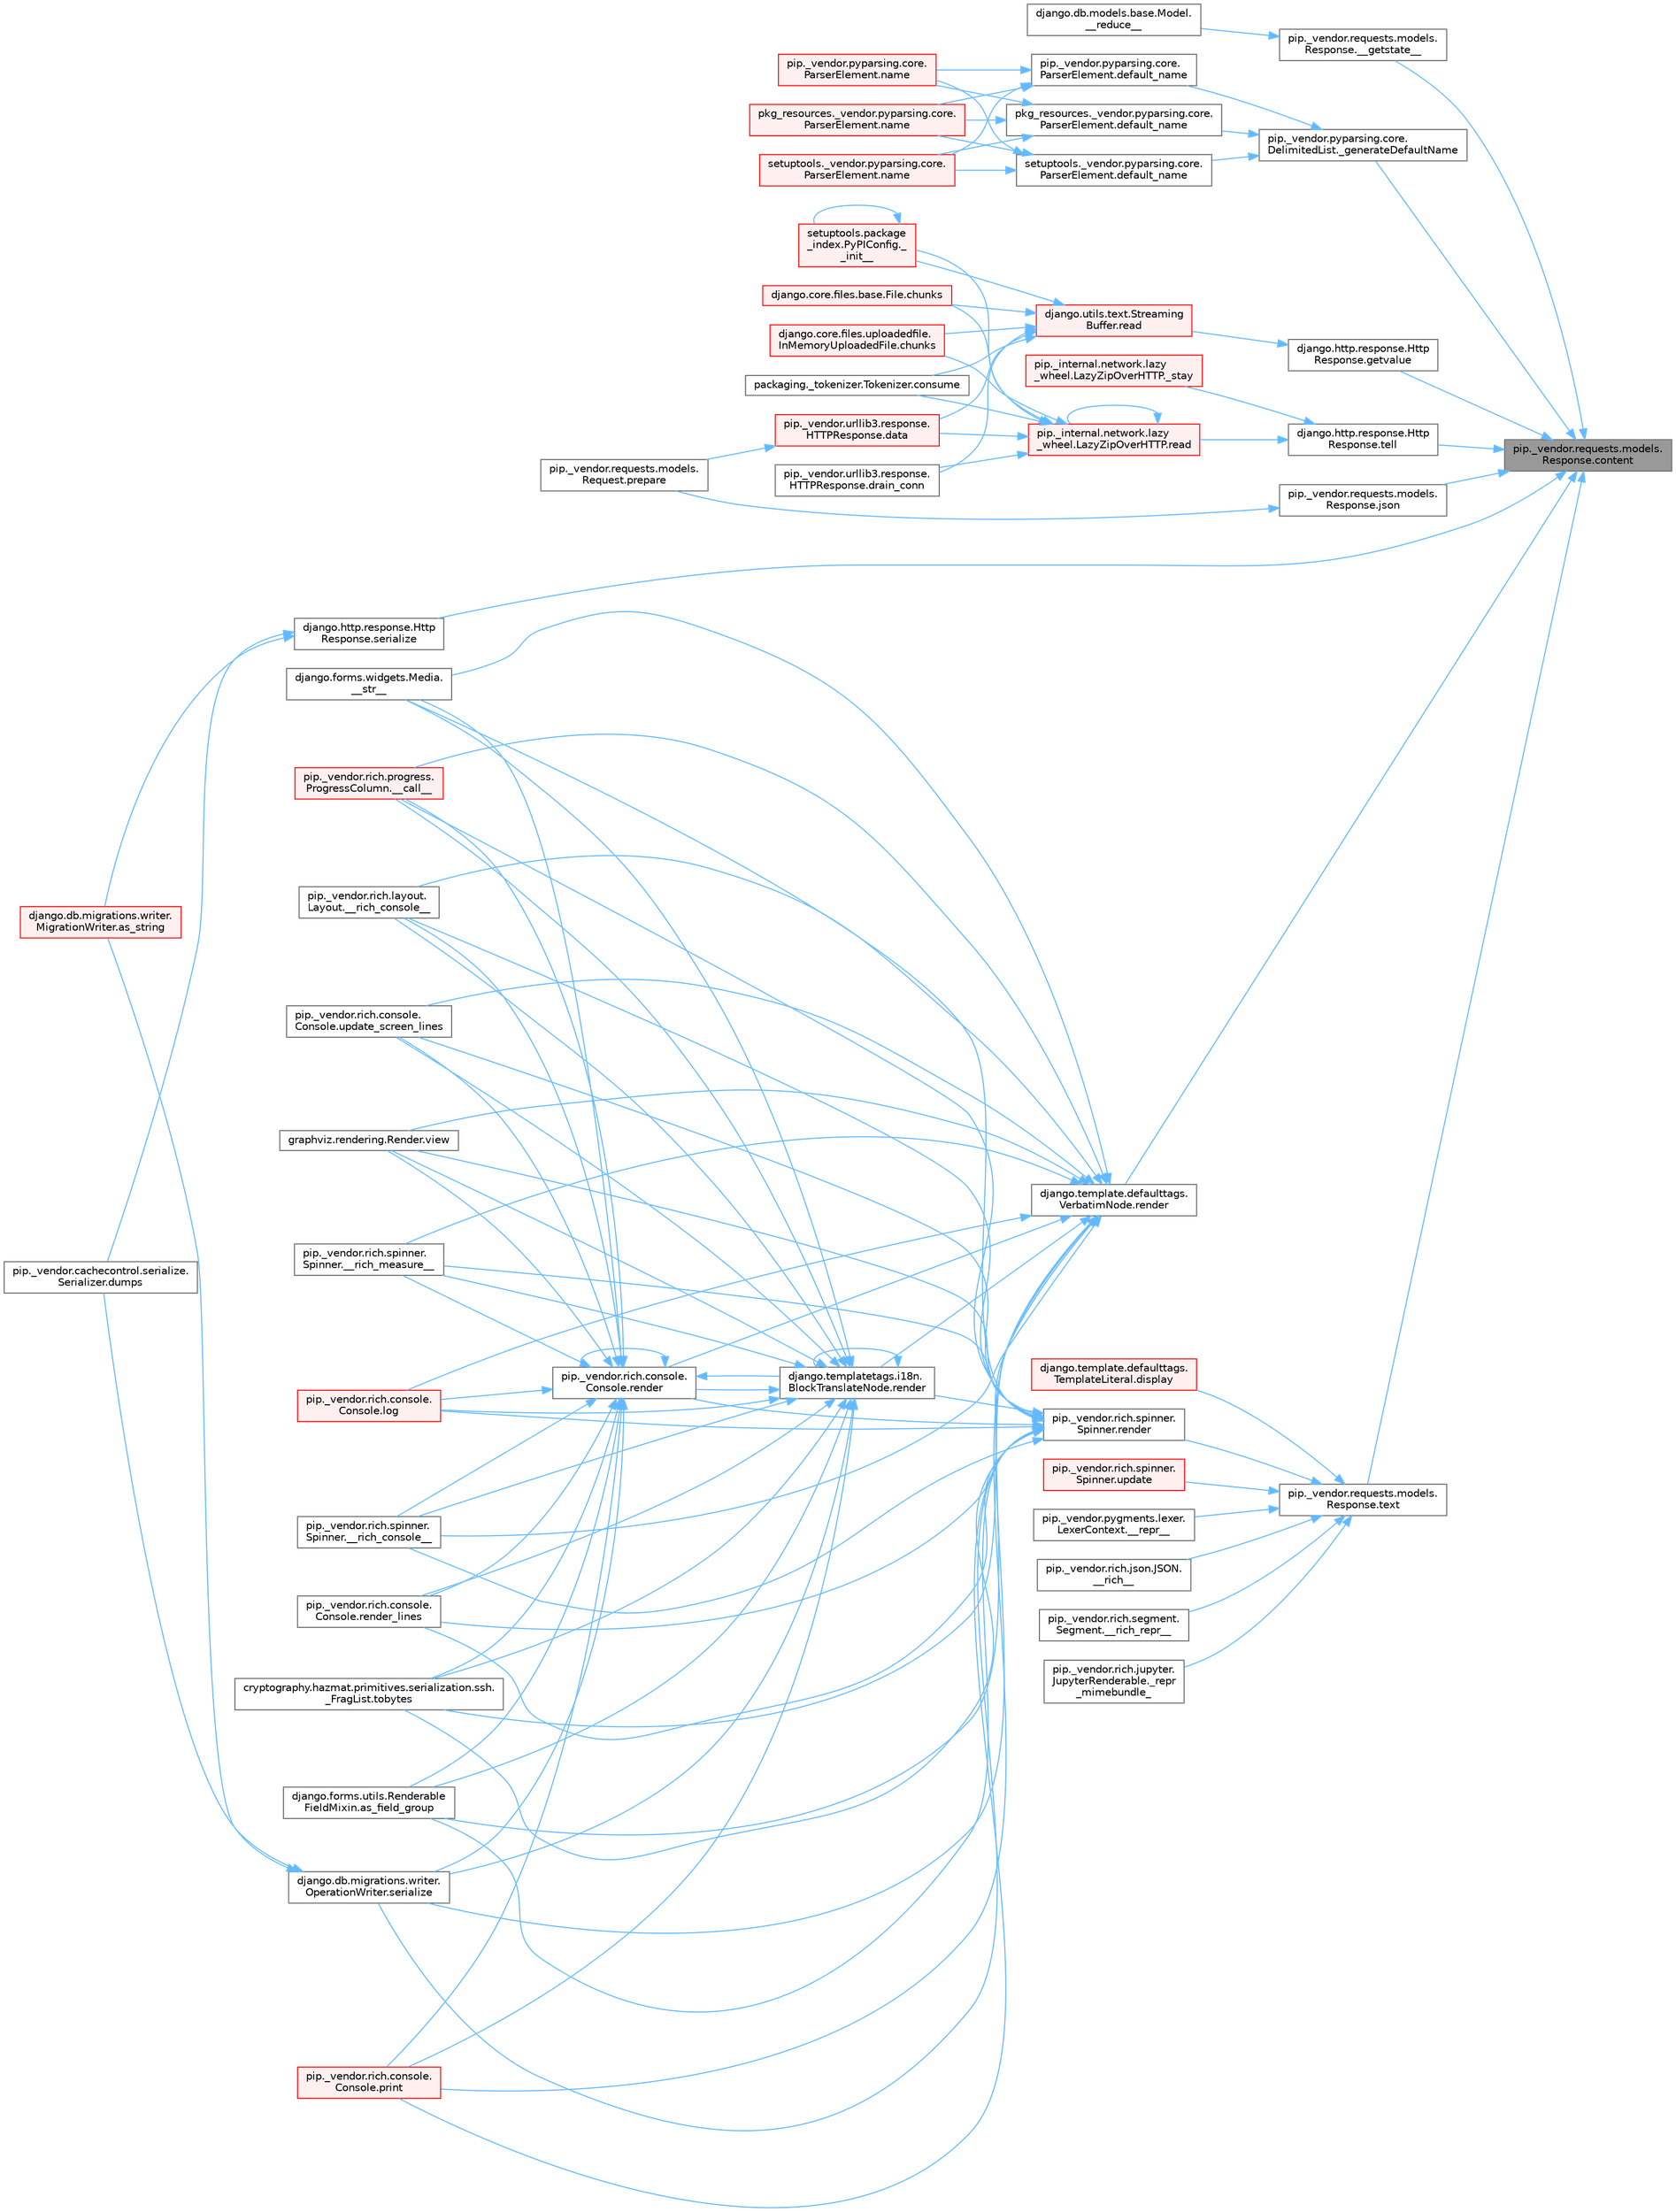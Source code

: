 digraph "pip._vendor.requests.models.Response.content"
{
 // LATEX_PDF_SIZE
  bgcolor="transparent";
  edge [fontname=Helvetica,fontsize=10,labelfontname=Helvetica,labelfontsize=10];
  node [fontname=Helvetica,fontsize=10,shape=box,height=0.2,width=0.4];
  rankdir="RL";
  Node1 [id="Node000001",label="pip._vendor.requests.models.\lResponse.content",height=0.2,width=0.4,color="gray40", fillcolor="grey60", style="filled", fontcolor="black",tooltip=" "];
  Node1 -> Node2 [id="edge1_Node000001_Node000002",dir="back",color="steelblue1",style="solid",tooltip=" "];
  Node2 [id="Node000002",label="pip._vendor.requests.models.\lResponse.__getstate__",height=0.2,width=0.4,color="grey40", fillcolor="white", style="filled",URL="$classpip_1_1__vendor_1_1requests_1_1models_1_1_response.html#ae87f8b6d1dfd21f6f813c678c06fe4ce",tooltip=" "];
  Node2 -> Node3 [id="edge2_Node000002_Node000003",dir="back",color="steelblue1",style="solid",tooltip=" "];
  Node3 [id="Node000003",label="django.db.models.base.Model.\l__reduce__",height=0.2,width=0.4,color="grey40", fillcolor="white", style="filled",URL="$classdjango_1_1db_1_1models_1_1base_1_1_model.html#a3a79ef9c3e5da2fa6380eb9f57a24f23",tooltip=" "];
  Node1 -> Node4 [id="edge3_Node000001_Node000004",dir="back",color="steelblue1",style="solid",tooltip=" "];
  Node4 [id="Node000004",label="pip._vendor.pyparsing.core.\lDelimitedList._generateDefaultName",height=0.2,width=0.4,color="grey40", fillcolor="white", style="filled",URL="$classpip_1_1__vendor_1_1pyparsing_1_1core_1_1_delimited_list.html#a82a98c131b7466295c87f81a66cba0fc",tooltip=" "];
  Node4 -> Node5 [id="edge4_Node000004_Node000005",dir="back",color="steelblue1",style="solid",tooltip=" "];
  Node5 [id="Node000005",label="pip._vendor.pyparsing.core.\lParserElement.default_name",height=0.2,width=0.4,color="grey40", fillcolor="white", style="filled",URL="$classpip_1_1__vendor_1_1pyparsing_1_1core_1_1_parser_element.html#ab02291439fc47bfa9676d61f6ae066fc",tooltip=" "];
  Node5 -> Node6 [id="edge5_Node000005_Node000006",dir="back",color="steelblue1",style="solid",tooltip=" "];
  Node6 [id="Node000006",label="pip._vendor.pyparsing.core.\lParserElement.name",height=0.2,width=0.4,color="red", fillcolor="#FFF0F0", style="filled",URL="$classpip_1_1__vendor_1_1pyparsing_1_1core_1_1_parser_element.html#ad7db196655f86eaadabd81c40af25717",tooltip=" "];
  Node5 -> Node2332 [id="edge6_Node000005_Node002332",dir="back",color="steelblue1",style="solid",tooltip=" "];
  Node2332 [id="Node002332",label="pkg_resources._vendor.pyparsing.core.\lParserElement.name",height=0.2,width=0.4,color="red", fillcolor="#FFF0F0", style="filled",URL="$classpkg__resources_1_1__vendor_1_1pyparsing_1_1core_1_1_parser_element.html#abf3887f5a60cd87875ad9ce57ba0ec6a",tooltip=" "];
  Node5 -> Node2333 [id="edge7_Node000005_Node002333",dir="back",color="steelblue1",style="solid",tooltip=" "];
  Node2333 [id="Node002333",label="setuptools._vendor.pyparsing.core.\lParserElement.name",height=0.2,width=0.4,color="red", fillcolor="#FFF0F0", style="filled",URL="$classsetuptools_1_1__vendor_1_1pyparsing_1_1core_1_1_parser_element.html#a575ae3b20b199ff90bc942cf2179084f",tooltip=" "];
  Node4 -> Node2331 [id="edge8_Node000004_Node002331",dir="back",color="steelblue1",style="solid",tooltip=" "];
  Node2331 [id="Node002331",label="pkg_resources._vendor.pyparsing.core.\lParserElement.default_name",height=0.2,width=0.4,color="grey40", fillcolor="white", style="filled",URL="$classpkg__resources_1_1__vendor_1_1pyparsing_1_1core_1_1_parser_element.html#aa9da32bce8f103c7ec5e35743a44f667",tooltip=" "];
  Node2331 -> Node6 [id="edge9_Node002331_Node000006",dir="back",color="steelblue1",style="solid",tooltip=" "];
  Node2331 -> Node2332 [id="edge10_Node002331_Node002332",dir="back",color="steelblue1",style="solid",tooltip=" "];
  Node2331 -> Node2333 [id="edge11_Node002331_Node002333",dir="back",color="steelblue1",style="solid",tooltip=" "];
  Node4 -> Node2334 [id="edge12_Node000004_Node002334",dir="back",color="steelblue1",style="solid",tooltip=" "];
  Node2334 [id="Node002334",label="setuptools._vendor.pyparsing.core.\lParserElement.default_name",height=0.2,width=0.4,color="grey40", fillcolor="white", style="filled",URL="$classsetuptools_1_1__vendor_1_1pyparsing_1_1core_1_1_parser_element.html#a6b293c245a8b4769c34490c3428249b3",tooltip=" "];
  Node2334 -> Node6 [id="edge13_Node002334_Node000006",dir="back",color="steelblue1",style="solid",tooltip=" "];
  Node2334 -> Node2332 [id="edge14_Node002334_Node002332",dir="back",color="steelblue1",style="solid",tooltip=" "];
  Node2334 -> Node2333 [id="edge15_Node002334_Node002333",dir="back",color="steelblue1",style="solid",tooltip=" "];
  Node1 -> Node3181 [id="edge16_Node000001_Node003181",dir="back",color="steelblue1",style="solid",tooltip=" "];
  Node3181 [id="Node003181",label="django.http.response.Http\lResponse.getvalue",height=0.2,width=0.4,color="grey40", fillcolor="white", style="filled",URL="$classdjango_1_1http_1_1response_1_1_http_response.html#ab6f8a414da35072252ef08feb7e12408",tooltip=" "];
  Node3181 -> Node2856 [id="edge17_Node003181_Node002856",dir="back",color="steelblue1",style="solid",tooltip=" "];
  Node2856 [id="Node002856",label="django.utils.text.Streaming\lBuffer.read",height=0.2,width=0.4,color="red", fillcolor="#FFF0F0", style="filled",URL="$classdjango_1_1utils_1_1text_1_1_streaming_buffer.html#a0d8c76cbb45b290915e65a79dabe0d7b",tooltip=" "];
  Node2856 -> Node761 [id="edge18_Node002856_Node000761",dir="back",color="steelblue1",style="solid",tooltip=" "];
  Node761 [id="Node000761",label="setuptools.package\l_index.PyPIConfig._\l_init__",height=0.2,width=0.4,color="red", fillcolor="#FFF0F0", style="filled",URL="$classsetuptools_1_1package__index_1_1_py_p_i_config.html#aaaf43ad63ae6fe8ffed0e48774e437b6",tooltip=" "];
  Node761 -> Node761 [id="edge19_Node000761_Node000761",dir="back",color="steelblue1",style="solid",tooltip=" "];
  Node2856 -> Node762 [id="edge20_Node002856_Node000762",dir="back",color="steelblue1",style="solid",tooltip=" "];
  Node762 [id="Node000762",label="django.core.files.base.File.chunks",height=0.2,width=0.4,color="red", fillcolor="#FFF0F0", style="filled",URL="$classdjango_1_1core_1_1files_1_1base_1_1_file.html#ad17ccdad55ee2a18e7b9e3911ee8ebcb",tooltip=" "];
  Node2856 -> Node764 [id="edge21_Node002856_Node000764",dir="back",color="steelblue1",style="solid",tooltip=" "];
  Node764 [id="Node000764",label="django.core.files.uploadedfile.\lInMemoryUploadedFile.chunks",height=0.2,width=0.4,color="red", fillcolor="#FFF0F0", style="filled",URL="$classdjango_1_1core_1_1files_1_1uploadedfile_1_1_in_memory_uploaded_file.html#adc0e015945bc5d33673ec1d0f2b73074",tooltip=" "];
  Node2856 -> Node765 [id="edge22_Node002856_Node000765",dir="back",color="steelblue1",style="solid",tooltip=" "];
  Node765 [id="Node000765",label="packaging._tokenizer.Tokenizer.consume",height=0.2,width=0.4,color="grey40", fillcolor="white", style="filled",URL="$classpackaging_1_1__tokenizer_1_1_tokenizer.html#aff74eaccaae690982aaaba5cb9a4d051",tooltip=" "];
  Node2856 -> Node766 [id="edge23_Node002856_Node000766",dir="back",color="steelblue1",style="solid",tooltip=" "];
  Node766 [id="Node000766",label="pip._vendor.urllib3.response.\lHTTPResponse.data",height=0.2,width=0.4,color="red", fillcolor="#FFF0F0", style="filled",URL="$classpip_1_1__vendor_1_1urllib3_1_1response_1_1_h_t_t_p_response.html#abf3c538704803faf453331b0031f3bdd",tooltip=" "];
  Node766 -> Node862 [id="edge24_Node000766_Node000862",dir="back",color="steelblue1",style="solid",tooltip=" "];
  Node862 [id="Node000862",label="pip._vendor.requests.models.\lRequest.prepare",height=0.2,width=0.4,color="grey40", fillcolor="white", style="filled",URL="$classpip_1_1__vendor_1_1requests_1_1models_1_1_request.html#a521f9d64b1ea263abc8fb0c3f957b2ab",tooltip=" "];
  Node2856 -> Node804 [id="edge25_Node002856_Node000804",dir="back",color="steelblue1",style="solid",tooltip=" "];
  Node804 [id="Node000804",label="pip._vendor.urllib3.response.\lHTTPResponse.drain_conn",height=0.2,width=0.4,color="grey40", fillcolor="white", style="filled",URL="$classpip_1_1__vendor_1_1urllib3_1_1response_1_1_h_t_t_p_response.html#ad5ca98b71fbb5094f5db062b07b26eb1",tooltip=" "];
  Node1 -> Node3182 [id="edge26_Node000001_Node003182",dir="back",color="steelblue1",style="solid",tooltip=" "];
  Node3182 [id="Node003182",label="pip._vendor.requests.models.\lResponse.json",height=0.2,width=0.4,color="grey40", fillcolor="white", style="filled",URL="$classpip_1_1__vendor_1_1requests_1_1models_1_1_response.html#a46c84df980b2a8faac756d3c8bd71112",tooltip=" "];
  Node3182 -> Node862 [id="edge27_Node003182_Node000862",dir="back",color="steelblue1",style="solid",tooltip=" "];
  Node1 -> Node3183 [id="edge28_Node000001_Node003183",dir="back",color="steelblue1",style="solid",tooltip=" "];
  Node3183 [id="Node003183",label="django.template.defaulttags.\lVerbatimNode.render",height=0.2,width=0.4,color="grey40", fillcolor="white", style="filled",URL="$classdjango_1_1template_1_1defaulttags_1_1_verbatim_node.html#afbf77795501170ad7df33f34dc0037cc",tooltip=" "];
  Node3183 -> Node395 [id="edge29_Node003183_Node000395",dir="back",color="steelblue1",style="solid",tooltip=" "];
  Node395 [id="Node000395",label="pip._vendor.rich.progress.\lProgressColumn.__call__",height=0.2,width=0.4,color="red", fillcolor="#FFF0F0", style="filled",URL="$classpip_1_1__vendor_1_1rich_1_1progress_1_1_progress_column.html#ae0c399be74222f949edb0fa5324cf6ea",tooltip=" "];
  Node3183 -> Node396 [id="edge30_Node003183_Node000396",dir="back",color="steelblue1",style="solid",tooltip=" "];
  Node396 [id="Node000396",label="pip._vendor.rich.layout.\lLayout.__rich_console__",height=0.2,width=0.4,color="grey40", fillcolor="white", style="filled",URL="$classpip_1_1__vendor_1_1rich_1_1layout_1_1_layout.html#ac39cb3d17d2b0324ee1b0dada41a3ebd",tooltip=" "];
  Node3183 -> Node397 [id="edge31_Node003183_Node000397",dir="back",color="steelblue1",style="solid",tooltip=" "];
  Node397 [id="Node000397",label="pip._vendor.rich.spinner.\lSpinner.__rich_console__",height=0.2,width=0.4,color="grey40", fillcolor="white", style="filled",URL="$classpip_1_1__vendor_1_1rich_1_1spinner_1_1_spinner.html#a6883d8dced19ac48d4dfc74f776357fd",tooltip=" "];
  Node3183 -> Node398 [id="edge32_Node003183_Node000398",dir="back",color="steelblue1",style="solid",tooltip=" "];
  Node398 [id="Node000398",label="pip._vendor.rich.spinner.\lSpinner.__rich_measure__",height=0.2,width=0.4,color="grey40", fillcolor="white", style="filled",URL="$classpip_1_1__vendor_1_1rich_1_1spinner_1_1_spinner.html#a89745682c823c44a31bae8e8d07869f5",tooltip=" "];
  Node3183 -> Node399 [id="edge33_Node003183_Node000399",dir="back",color="steelblue1",style="solid",tooltip=" "];
  Node399 [id="Node000399",label="django.forms.widgets.Media.\l__str__",height=0.2,width=0.4,color="grey40", fillcolor="white", style="filled",URL="$classdjango_1_1forms_1_1widgets_1_1_media.html#ae1651710548a7d9f14f036d035012d21",tooltip=" "];
  Node3183 -> Node400 [id="edge34_Node003183_Node000400",dir="back",color="steelblue1",style="solid",tooltip=" "];
  Node400 [id="Node000400",label="django.forms.utils.Renderable\lFieldMixin.as_field_group",height=0.2,width=0.4,color="grey40", fillcolor="white", style="filled",URL="$classdjango_1_1forms_1_1utils_1_1_renderable_field_mixin.html#a1e9a1b4f790ea694431554267fd5d74c",tooltip=" "];
  Node3183 -> Node401 [id="edge35_Node003183_Node000401",dir="back",color="steelblue1",style="solid",tooltip=" "];
  Node401 [id="Node000401",label="pip._vendor.rich.console.\lConsole.log",height=0.2,width=0.4,color="red", fillcolor="#FFF0F0", style="filled",URL="$classpip_1_1__vendor_1_1rich_1_1console_1_1_console.html#af9c77e39f9413fc2b134c60cfa23b0f1",tooltip=" "];
  Node3183 -> Node556 [id="edge36_Node003183_Node000556",dir="back",color="steelblue1",style="solid",tooltip=" "];
  Node556 [id="Node000556",label="pip._vendor.rich.console.\lConsole.print",height=0.2,width=0.4,color="red", fillcolor="#FFF0F0", style="filled",URL="$classpip_1_1__vendor_1_1rich_1_1console_1_1_console.html#af954370cdbb49236b597f2c11064549d",tooltip=" "];
  Node3183 -> Node869 [id="edge37_Node003183_Node000869",dir="back",color="steelblue1",style="solid",tooltip=" "];
  Node869 [id="Node000869",label="django.templatetags.i18n.\lBlockTranslateNode.render",height=0.2,width=0.4,color="grey40", fillcolor="white", style="filled",URL="$classdjango_1_1templatetags_1_1i18n_1_1_block_translate_node.html#aaf05bebfd02c1c4b676387ada0357832",tooltip=" "];
  Node869 -> Node395 [id="edge38_Node000869_Node000395",dir="back",color="steelblue1",style="solid",tooltip=" "];
  Node869 -> Node396 [id="edge39_Node000869_Node000396",dir="back",color="steelblue1",style="solid",tooltip=" "];
  Node869 -> Node397 [id="edge40_Node000869_Node000397",dir="back",color="steelblue1",style="solid",tooltip=" "];
  Node869 -> Node398 [id="edge41_Node000869_Node000398",dir="back",color="steelblue1",style="solid",tooltip=" "];
  Node869 -> Node399 [id="edge42_Node000869_Node000399",dir="back",color="steelblue1",style="solid",tooltip=" "];
  Node869 -> Node400 [id="edge43_Node000869_Node000400",dir="back",color="steelblue1",style="solid",tooltip=" "];
  Node869 -> Node401 [id="edge44_Node000869_Node000401",dir="back",color="steelblue1",style="solid",tooltip=" "];
  Node869 -> Node556 [id="edge45_Node000869_Node000556",dir="back",color="steelblue1",style="solid",tooltip=" "];
  Node869 -> Node869 [id="edge46_Node000869_Node000869",dir="back",color="steelblue1",style="solid",tooltip=" "];
  Node869 -> Node870 [id="edge47_Node000869_Node000870",dir="back",color="steelblue1",style="solid",tooltip=" "];
  Node870 [id="Node000870",label="pip._vendor.rich.console.\lConsole.render",height=0.2,width=0.4,color="grey40", fillcolor="white", style="filled",URL="$classpip_1_1__vendor_1_1rich_1_1console_1_1_console.html#a9551b8254c573105adde80622393a938",tooltip=" "];
  Node870 -> Node395 [id="edge48_Node000870_Node000395",dir="back",color="steelblue1",style="solid",tooltip=" "];
  Node870 -> Node396 [id="edge49_Node000870_Node000396",dir="back",color="steelblue1",style="solid",tooltip=" "];
  Node870 -> Node397 [id="edge50_Node000870_Node000397",dir="back",color="steelblue1",style="solid",tooltip=" "];
  Node870 -> Node398 [id="edge51_Node000870_Node000398",dir="back",color="steelblue1",style="solid",tooltip=" "];
  Node870 -> Node399 [id="edge52_Node000870_Node000399",dir="back",color="steelblue1",style="solid",tooltip=" "];
  Node870 -> Node400 [id="edge53_Node000870_Node000400",dir="back",color="steelblue1",style="solid",tooltip=" "];
  Node870 -> Node401 [id="edge54_Node000870_Node000401",dir="back",color="steelblue1",style="solid",tooltip=" "];
  Node870 -> Node556 [id="edge55_Node000870_Node000556",dir="back",color="steelblue1",style="solid",tooltip=" "];
  Node870 -> Node869 [id="edge56_Node000870_Node000869",dir="back",color="steelblue1",style="solid",tooltip=" "];
  Node870 -> Node870 [id="edge57_Node000870_Node000870",dir="back",color="steelblue1",style="solid",tooltip=" "];
  Node870 -> Node871 [id="edge58_Node000870_Node000871",dir="back",color="steelblue1",style="solid",tooltip=" "];
  Node871 [id="Node000871",label="pip._vendor.rich.console.\lConsole.render_lines",height=0.2,width=0.4,color="grey40", fillcolor="white", style="filled",URL="$classpip_1_1__vendor_1_1rich_1_1console_1_1_console.html#a5818808a49db20c5bee6986425f96f14",tooltip=" "];
  Node870 -> Node872 [id="edge59_Node000870_Node000872",dir="back",color="steelblue1",style="solid",tooltip=" "];
  Node872 [id="Node000872",label="django.db.migrations.writer.\lOperationWriter.serialize",height=0.2,width=0.4,color="grey40", fillcolor="white", style="filled",URL="$classdjango_1_1db_1_1migrations_1_1writer_1_1_operation_writer.html#a866e8d13e1c54a35d74e9a6b0383b2f8",tooltip=" "];
  Node872 -> Node873 [id="edge60_Node000872_Node000873",dir="back",color="steelblue1",style="solid",tooltip=" "];
  Node873 [id="Node000873",label="django.db.migrations.writer.\lMigrationWriter.as_string",height=0.2,width=0.4,color="red", fillcolor="#FFF0F0", style="filled",URL="$classdjango_1_1db_1_1migrations_1_1writer_1_1_migration_writer.html#a4cf831cf0ce1f20f21c7e5ce5ec60980",tooltip=" "];
  Node872 -> Node2377 [id="edge61_Node000872_Node002377",dir="back",color="steelblue1",style="solid",tooltip=" "];
  Node2377 [id="Node002377",label="pip._vendor.cachecontrol.serialize.\lSerializer.dumps",height=0.2,width=0.4,color="grey40", fillcolor="white", style="filled",URL="$classpip_1_1__vendor_1_1cachecontrol_1_1serialize_1_1_serializer.html#af9655b2c82e5c0e3d17fd611d32c7804",tooltip=" "];
  Node870 -> Node1211 [id="edge62_Node000870_Node001211",dir="back",color="steelblue1",style="solid",tooltip=" "];
  Node1211 [id="Node001211",label="cryptography.hazmat.primitives.serialization.ssh.\l_FragList.tobytes",height=0.2,width=0.4,color="grey40", fillcolor="white", style="filled",URL="$classcryptography_1_1hazmat_1_1primitives_1_1serialization_1_1ssh_1_1___frag_list.html#a195dd4e7c741624829a13af53fa3de38",tooltip=" "];
  Node870 -> Node1212 [id="edge63_Node000870_Node001212",dir="back",color="steelblue1",style="solid",tooltip=" "];
  Node1212 [id="Node001212",label="pip._vendor.rich.console.\lConsole.update_screen_lines",height=0.2,width=0.4,color="grey40", fillcolor="white", style="filled",URL="$classpip_1_1__vendor_1_1rich_1_1console_1_1_console.html#a21cfe5af86ec7533f23d45fe2969817e",tooltip=" "];
  Node870 -> Node1213 [id="edge64_Node000870_Node001213",dir="back",color="steelblue1",style="solid",tooltip=" "];
  Node1213 [id="Node001213",label="graphviz.rendering.Render.view",height=0.2,width=0.4,color="grey40", fillcolor="white", style="filled",URL="$classgraphviz_1_1rendering_1_1_render.html#a53169c422996b9a7e92b5580c13914e2",tooltip=" "];
  Node869 -> Node871 [id="edge65_Node000869_Node000871",dir="back",color="steelblue1",style="solid",tooltip=" "];
  Node869 -> Node872 [id="edge66_Node000869_Node000872",dir="back",color="steelblue1",style="solid",tooltip=" "];
  Node869 -> Node1211 [id="edge67_Node000869_Node001211",dir="back",color="steelblue1",style="solid",tooltip=" "];
  Node869 -> Node1212 [id="edge68_Node000869_Node001212",dir="back",color="steelblue1",style="solid",tooltip=" "];
  Node869 -> Node1213 [id="edge69_Node000869_Node001213",dir="back",color="steelblue1",style="solid",tooltip=" "];
  Node3183 -> Node870 [id="edge70_Node003183_Node000870",dir="back",color="steelblue1",style="solid",tooltip=" "];
  Node3183 -> Node871 [id="edge71_Node003183_Node000871",dir="back",color="steelblue1",style="solid",tooltip=" "];
  Node3183 -> Node872 [id="edge72_Node003183_Node000872",dir="back",color="steelblue1",style="solid",tooltip=" "];
  Node3183 -> Node1211 [id="edge73_Node003183_Node001211",dir="back",color="steelblue1",style="solid",tooltip=" "];
  Node3183 -> Node1212 [id="edge74_Node003183_Node001212",dir="back",color="steelblue1",style="solid",tooltip=" "];
  Node3183 -> Node1213 [id="edge75_Node003183_Node001213",dir="back",color="steelblue1",style="solid",tooltip=" "];
  Node1 -> Node3184 [id="edge76_Node000001_Node003184",dir="back",color="steelblue1",style="solid",tooltip=" "];
  Node3184 [id="Node003184",label="django.http.response.Http\lResponse.serialize",height=0.2,width=0.4,color="grey40", fillcolor="white", style="filled",URL="$classdjango_1_1http_1_1response_1_1_http_response.html#aa1b2b4d5715937b2fd07b55a825d2e17",tooltip=" "];
  Node3184 -> Node873 [id="edge77_Node003184_Node000873",dir="back",color="steelblue1",style="solid",tooltip=" "];
  Node3184 -> Node2377 [id="edge78_Node003184_Node002377",dir="back",color="steelblue1",style="solid",tooltip=" "];
  Node1 -> Node3185 [id="edge79_Node000001_Node003185",dir="back",color="steelblue1",style="solid",tooltip=" "];
  Node3185 [id="Node003185",label="django.http.response.Http\lResponse.tell",height=0.2,width=0.4,color="grey40", fillcolor="white", style="filled",URL="$classdjango_1_1http_1_1response_1_1_http_response.html#a3ebb80b8c6b34a25d50f6fe713c8a050",tooltip=" "];
  Node3185 -> Node1092 [id="edge80_Node003185_Node001092",dir="back",color="steelblue1",style="solid",tooltip=" "];
  Node1092 [id="Node001092",label="pip._internal.network.lazy\l_wheel.LazyZipOverHTTP._stay",height=0.2,width=0.4,color="red", fillcolor="#FFF0F0", style="filled",URL="$classpip_1_1__internal_1_1network_1_1lazy__wheel_1_1_lazy_zip_over_h_t_t_p.html#a757f463c119369d7ac94764fa5d8b053",tooltip=" "];
  Node3185 -> Node1091 [id="edge81_Node003185_Node001091",dir="back",color="steelblue1",style="solid",tooltip=" "];
  Node1091 [id="Node001091",label="pip._internal.network.lazy\l_wheel.LazyZipOverHTTP.read",height=0.2,width=0.4,color="red", fillcolor="#FFF0F0", style="filled",URL="$classpip_1_1__internal_1_1network_1_1lazy__wheel_1_1_lazy_zip_over_h_t_t_p.html#adb8837e292941df2568b4de4082ecf19",tooltip=" "];
  Node1091 -> Node761 [id="edge82_Node001091_Node000761",dir="back",color="steelblue1",style="solid",tooltip=" "];
  Node1091 -> Node762 [id="edge83_Node001091_Node000762",dir="back",color="steelblue1",style="solid",tooltip=" "];
  Node1091 -> Node764 [id="edge84_Node001091_Node000764",dir="back",color="steelblue1",style="solid",tooltip=" "];
  Node1091 -> Node765 [id="edge85_Node001091_Node000765",dir="back",color="steelblue1",style="solid",tooltip=" "];
  Node1091 -> Node766 [id="edge86_Node001091_Node000766",dir="back",color="steelblue1",style="solid",tooltip=" "];
  Node1091 -> Node804 [id="edge87_Node001091_Node000804",dir="back",color="steelblue1",style="solid",tooltip=" "];
  Node1091 -> Node1091 [id="edge88_Node001091_Node001091",dir="back",color="steelblue1",style="solid",tooltip=" "];
  Node1 -> Node3186 [id="edge89_Node000001_Node003186",dir="back",color="steelblue1",style="solid",tooltip=" "];
  Node3186 [id="Node003186",label="pip._vendor.requests.models.\lResponse.text",height=0.2,width=0.4,color="grey40", fillcolor="white", style="filled",URL="$classpip_1_1__vendor_1_1requests_1_1models_1_1_response.html#a4a65383cecd29017a4540c28ee513ed3",tooltip=" "];
  Node3186 -> Node3187 [id="edge90_Node003186_Node003187",dir="back",color="steelblue1",style="solid",tooltip=" "];
  Node3187 [id="Node003187",label="pip._vendor.pygments.lexer.\lLexerContext.__repr__",height=0.2,width=0.4,color="grey40", fillcolor="white", style="filled",URL="$classpip_1_1__vendor_1_1pygments_1_1lexer_1_1_lexer_context.html#ac7f96333a4908e82c6a05869a6af0bef",tooltip=" "];
  Node3186 -> Node3188 [id="edge91_Node003186_Node003188",dir="back",color="steelblue1",style="solid",tooltip=" "];
  Node3188 [id="Node003188",label="pip._vendor.rich.json.JSON.\l__rich__",height=0.2,width=0.4,color="grey40", fillcolor="white", style="filled",URL="$classpip_1_1__vendor_1_1rich_1_1json_1_1_j_s_o_n.html#a15d567e52442743450bd483bf9070fa6",tooltip=" "];
  Node3186 -> Node3189 [id="edge92_Node003186_Node003189",dir="back",color="steelblue1",style="solid",tooltip=" "];
  Node3189 [id="Node003189",label="pip._vendor.rich.segment.\lSegment.__rich_repr__",height=0.2,width=0.4,color="grey40", fillcolor="white", style="filled",URL="$classpip_1_1__vendor_1_1rich_1_1segment_1_1_segment.html#a74fd1384097a81b6f59516eaa0aa948e",tooltip=" "];
  Node3186 -> Node3190 [id="edge93_Node003186_Node003190",dir="back",color="steelblue1",style="solid",tooltip=" "];
  Node3190 [id="Node003190",label="pip._vendor.rich.jupyter.\lJupyterRenderable._repr\l_mimebundle_",height=0.2,width=0.4,color="grey40", fillcolor="white", style="filled",URL="$classpip_1_1__vendor_1_1rich_1_1jupyter_1_1_jupyter_renderable.html#acd089771761417ac30b66a2e5d5b8c76",tooltip=" "];
  Node3186 -> Node3191 [id="edge94_Node003186_Node003191",dir="back",color="steelblue1",style="solid",tooltip=" "];
  Node3191 [id="Node003191",label="django.template.defaulttags.\lTemplateLiteral.display",height=0.2,width=0.4,color="red", fillcolor="#FFF0F0", style="filled",URL="$classdjango_1_1template_1_1defaulttags_1_1_template_literal.html#a264afb99c2e0af0725d2663921000714",tooltip=" "];
  Node3186 -> Node3192 [id="edge95_Node003186_Node003192",dir="back",color="steelblue1",style="solid",tooltip=" "];
  Node3192 [id="Node003192",label="pip._vendor.rich.spinner.\lSpinner.render",height=0.2,width=0.4,color="grey40", fillcolor="white", style="filled",URL="$classpip_1_1__vendor_1_1rich_1_1spinner_1_1_spinner.html#abf8159ee5046fdfc4accdabf744eeb52",tooltip=" "];
  Node3192 -> Node395 [id="edge96_Node003192_Node000395",dir="back",color="steelblue1",style="solid",tooltip=" "];
  Node3192 -> Node396 [id="edge97_Node003192_Node000396",dir="back",color="steelblue1",style="solid",tooltip=" "];
  Node3192 -> Node397 [id="edge98_Node003192_Node000397",dir="back",color="steelblue1",style="solid",tooltip=" "];
  Node3192 -> Node398 [id="edge99_Node003192_Node000398",dir="back",color="steelblue1",style="solid",tooltip=" "];
  Node3192 -> Node399 [id="edge100_Node003192_Node000399",dir="back",color="steelblue1",style="solid",tooltip=" "];
  Node3192 -> Node400 [id="edge101_Node003192_Node000400",dir="back",color="steelblue1",style="solid",tooltip=" "];
  Node3192 -> Node401 [id="edge102_Node003192_Node000401",dir="back",color="steelblue1",style="solid",tooltip=" "];
  Node3192 -> Node556 [id="edge103_Node003192_Node000556",dir="back",color="steelblue1",style="solid",tooltip=" "];
  Node3192 -> Node869 [id="edge104_Node003192_Node000869",dir="back",color="steelblue1",style="solid",tooltip=" "];
  Node3192 -> Node870 [id="edge105_Node003192_Node000870",dir="back",color="steelblue1",style="solid",tooltip=" "];
  Node3192 -> Node871 [id="edge106_Node003192_Node000871",dir="back",color="steelblue1",style="solid",tooltip=" "];
  Node3192 -> Node872 [id="edge107_Node003192_Node000872",dir="back",color="steelblue1",style="solid",tooltip=" "];
  Node3192 -> Node1211 [id="edge108_Node003192_Node001211",dir="back",color="steelblue1",style="solid",tooltip=" "];
  Node3192 -> Node1212 [id="edge109_Node003192_Node001212",dir="back",color="steelblue1",style="solid",tooltip=" "];
  Node3192 -> Node1213 [id="edge110_Node003192_Node001213",dir="back",color="steelblue1",style="solid",tooltip=" "];
  Node3186 -> Node3193 [id="edge111_Node003186_Node003193",dir="back",color="steelblue1",style="solid",tooltip=" "];
  Node3193 [id="Node003193",label="pip._vendor.rich.spinner.\lSpinner.update",height=0.2,width=0.4,color="red", fillcolor="#FFF0F0", style="filled",URL="$classpip_1_1__vendor_1_1rich_1_1spinner_1_1_spinner.html#a1bdff2fd55f56cc46b28b5ac3e69051d",tooltip=" "];
}
